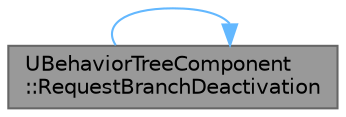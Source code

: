 digraph "UBehaviorTreeComponent::RequestBranchDeactivation"
{
 // INTERACTIVE_SVG=YES
 // LATEX_PDF_SIZE
  bgcolor="transparent";
  edge [fontname=Helvetica,fontsize=10,labelfontname=Helvetica,labelfontsize=10];
  node [fontname=Helvetica,fontsize=10,shape=box,height=0.2,width=0.4];
  rankdir="LR";
  Node1 [id="Node000001",label="UBehaviorTreeComponent\l::RequestBranchDeactivation",height=0.2,width=0.4,color="gray40", fillcolor="grey60", style="filled", fontcolor="black",tooltip="request branch deactivation: helper for decorator"];
  Node1 -> Node1 [id="edge1_Node000001_Node000001",color="steelblue1",style="solid",tooltip=" "];
}
